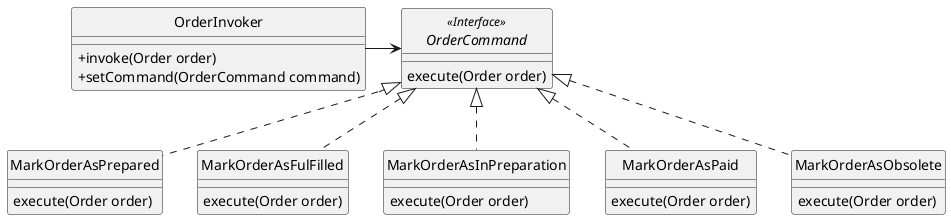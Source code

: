 @startuml
skinparam linetype polyline
skinparam classAttributeIconSize 0
skinparam style strictuml

class OrderInvoker {
    + invoke(Order order) 
    + setCommand(OrderCommand command) 
}

interface OrderCommand <<Interface>> {
    execute(Order order)
}

class MarkOrderAsPrepared implements OrderCommand {
  execute(Order order)
}

class MarkOrderAsFulFilled implements OrderCommand {
  execute(Order order)
}

class MarkOrderAsInPreparation implements OrderCommand {
  execute(Order order)
}

class MarkOrderAsPaid implements OrderCommand {
  execute(Order order)
}

class MarkOrderAsObsolete implements OrderCommand {
  execute(Order order)
}

OrderInvoker -right-> OrderCommand

@enduml
